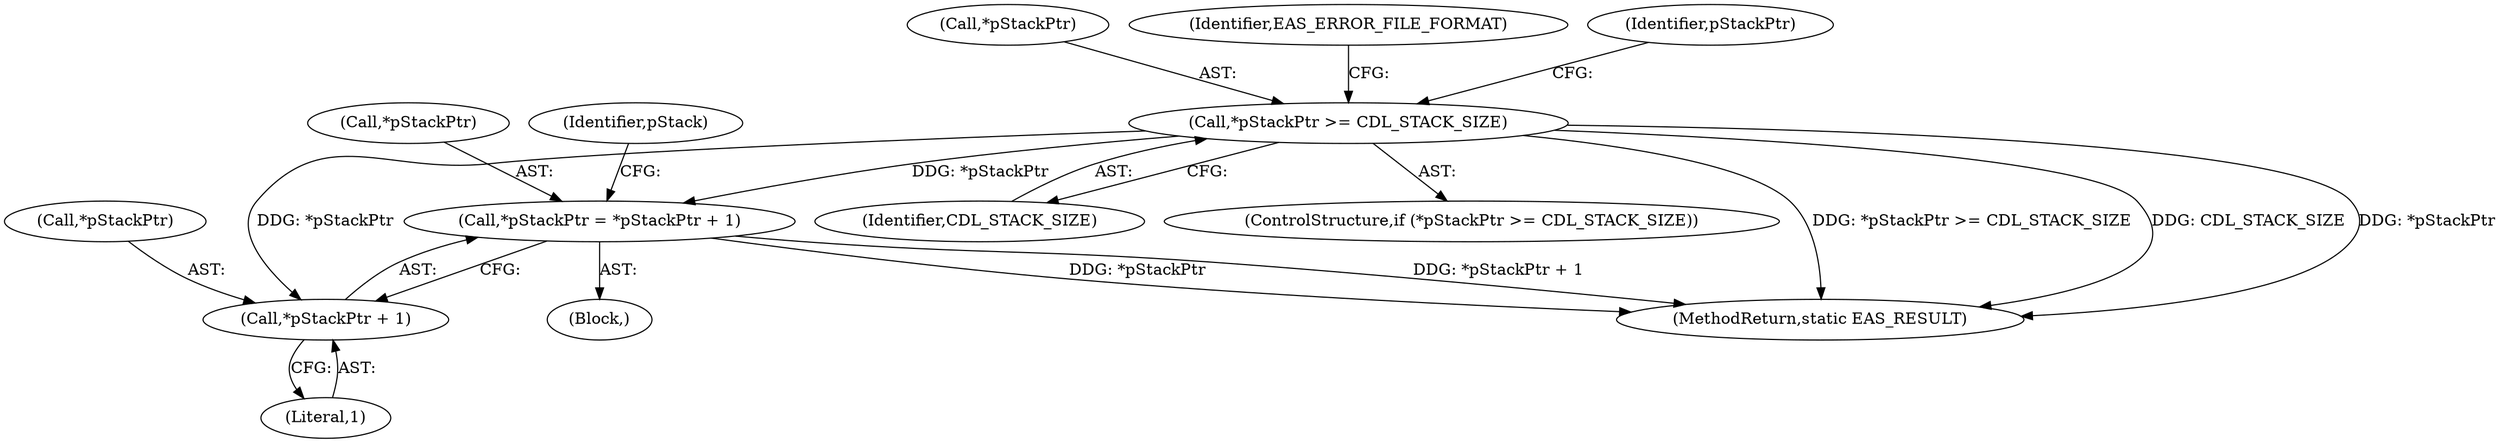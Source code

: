 digraph "0_Android_56d153259cc3e16a6a0014199a2317dde333c978@pointer" {
"1000108" [label="(Call,*pStackPtr >= CDL_STACK_SIZE)"];
"1000114" [label="(Call,*pStackPtr = *pStackPtr + 1)"];
"1000117" [label="(Call,*pStackPtr + 1)"];
"1000109" [label="(Call,*pStackPtr)"];
"1000118" [label="(Call,*pStackPtr)"];
"1000108" [label="(Call,*pStackPtr >= CDL_STACK_SIZE)"];
"1000114" [label="(Call,*pStackPtr = *pStackPtr + 1)"];
"1000123" [label="(Identifier,pStack)"];
"1000113" [label="(Identifier,EAS_ERROR_FILE_FORMAT)"];
"1000111" [label="(Identifier,CDL_STACK_SIZE)"];
"1000117" [label="(Call,*pStackPtr + 1)"];
"1000120" [label="(Literal,1)"];
"1000106" [label="(Block,)"];
"1000115" [label="(Call,*pStackPtr)"];
"1000116" [label="(Identifier,pStackPtr)"];
"1000129" [label="(MethodReturn,static EAS_RESULT)"];
"1000107" [label="(ControlStructure,if (*pStackPtr >= CDL_STACK_SIZE))"];
"1000108" -> "1000107"  [label="AST: "];
"1000108" -> "1000111"  [label="CFG: "];
"1000109" -> "1000108"  [label="AST: "];
"1000111" -> "1000108"  [label="AST: "];
"1000113" -> "1000108"  [label="CFG: "];
"1000116" -> "1000108"  [label="CFG: "];
"1000108" -> "1000129"  [label="DDG: *pStackPtr >= CDL_STACK_SIZE"];
"1000108" -> "1000129"  [label="DDG: CDL_STACK_SIZE"];
"1000108" -> "1000129"  [label="DDG: *pStackPtr"];
"1000108" -> "1000114"  [label="DDG: *pStackPtr"];
"1000108" -> "1000117"  [label="DDG: *pStackPtr"];
"1000114" -> "1000106"  [label="AST: "];
"1000114" -> "1000117"  [label="CFG: "];
"1000115" -> "1000114"  [label="AST: "];
"1000117" -> "1000114"  [label="AST: "];
"1000123" -> "1000114"  [label="CFG: "];
"1000114" -> "1000129"  [label="DDG: *pStackPtr + 1"];
"1000114" -> "1000129"  [label="DDG: *pStackPtr"];
"1000117" -> "1000120"  [label="CFG: "];
"1000118" -> "1000117"  [label="AST: "];
"1000120" -> "1000117"  [label="AST: "];
}
